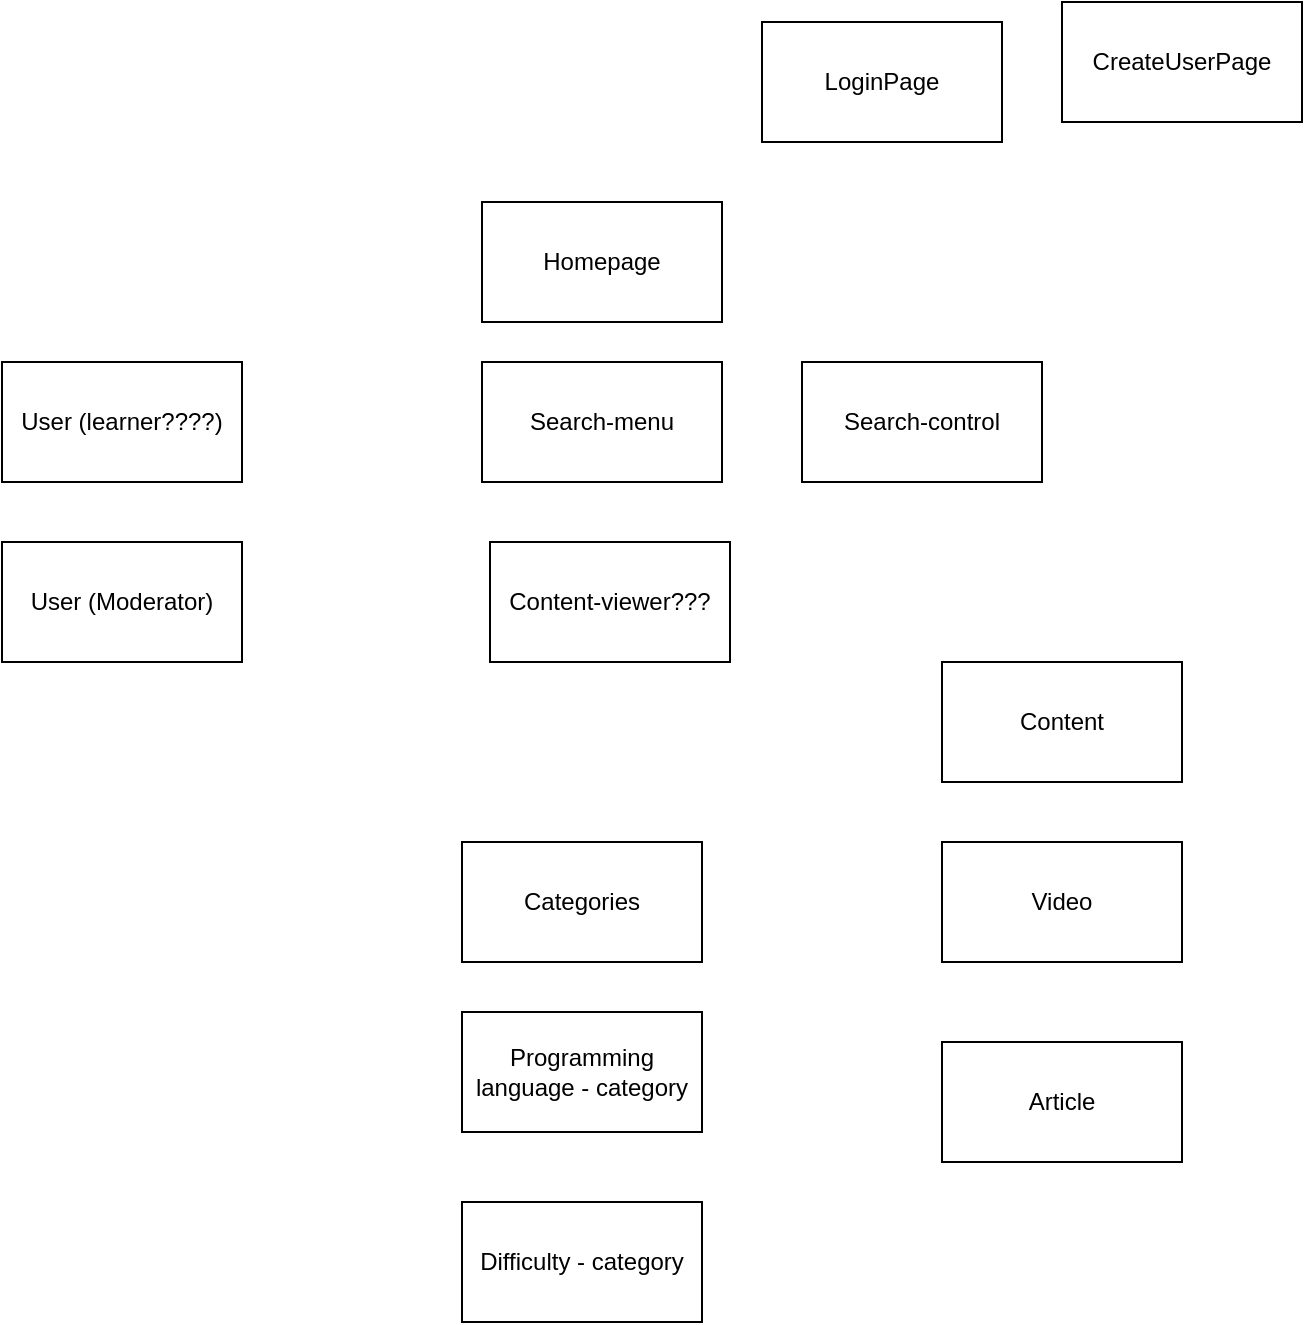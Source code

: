 <mxfile>
    <diagram id="C5RBs43oDa-KdzZeNtuy" name="Page-1">
        <mxGraphModel dx="683" dy="614" grid="1" gridSize="10" guides="1" tooltips="1" connect="1" arrows="1" fold="1" page="1" pageScale="1" pageWidth="827" pageHeight="1169" math="0" shadow="0">
            <root>
                <mxCell id="WIyWlLk6GJQsqaUBKTNV-0"/>
                <mxCell id="WIyWlLk6GJQsqaUBKTNV-1" parent="WIyWlLk6GJQsqaUBKTNV-0"/>
                <mxCell id="0" value="Search-menu" style="rounded=0;whiteSpace=wrap;html=1;" vertex="1" parent="WIyWlLk6GJQsqaUBKTNV-1">
                    <mxGeometry x="350" y="200" width="120" height="60" as="geometry"/>
                </mxCell>
                <mxCell id="1" value="Homepage" style="rounded=0;whiteSpace=wrap;html=1;" vertex="1" parent="WIyWlLk6GJQsqaUBKTNV-1">
                    <mxGeometry x="350" y="120" width="120" height="60" as="geometry"/>
                </mxCell>
                <mxCell id="2" value="User (learner????)" style="rounded=0;whiteSpace=wrap;html=1;" vertex="1" parent="WIyWlLk6GJQsqaUBKTNV-1">
                    <mxGeometry x="110" y="200" width="120" height="60" as="geometry"/>
                </mxCell>
                <mxCell id="3" value="Content-viewer???" style="rounded=0;whiteSpace=wrap;html=1;" vertex="1" parent="WIyWlLk6GJQsqaUBKTNV-1">
                    <mxGeometry x="354" y="290" width="120" height="60" as="geometry"/>
                </mxCell>
                <mxCell id="4" value="LoginPage" style="rounded=0;whiteSpace=wrap;html=1;" vertex="1" parent="WIyWlLk6GJQsqaUBKTNV-1">
                    <mxGeometry x="490" y="30" width="120" height="60" as="geometry"/>
                </mxCell>
                <mxCell id="5" value="CreateUserPage" style="rounded=0;whiteSpace=wrap;html=1;" vertex="1" parent="WIyWlLk6GJQsqaUBKTNV-1">
                    <mxGeometry x="640" y="20" width="120" height="60" as="geometry"/>
                </mxCell>
                <mxCell id="6" value="User (Moderator)" style="rounded=0;whiteSpace=wrap;html=1;" vertex="1" parent="WIyWlLk6GJQsqaUBKTNV-1">
                    <mxGeometry x="110" y="290" width="120" height="60" as="geometry"/>
                </mxCell>
                <mxCell id="7" value="Content" style="rounded=0;whiteSpace=wrap;html=1;" vertex="1" parent="WIyWlLk6GJQsqaUBKTNV-1">
                    <mxGeometry x="580" y="350" width="120" height="60" as="geometry"/>
                </mxCell>
                <mxCell id="8" value="Video" style="rounded=0;whiteSpace=wrap;html=1;" vertex="1" parent="WIyWlLk6GJQsqaUBKTNV-1">
                    <mxGeometry x="580" y="440" width="120" height="60" as="geometry"/>
                </mxCell>
                <mxCell id="9" value="Article" style="rounded=0;whiteSpace=wrap;html=1;" vertex="1" parent="WIyWlLk6GJQsqaUBKTNV-1">
                    <mxGeometry x="580" y="540" width="120" height="60" as="geometry"/>
                </mxCell>
                <mxCell id="10" value="Categories" style="rounded=0;whiteSpace=wrap;html=1;" vertex="1" parent="WIyWlLk6GJQsqaUBKTNV-1">
                    <mxGeometry x="340" y="440" width="120" height="60" as="geometry"/>
                </mxCell>
                <mxCell id="11" value="Programming language - category" style="rounded=0;whiteSpace=wrap;html=1;" vertex="1" parent="WIyWlLk6GJQsqaUBKTNV-1">
                    <mxGeometry x="340" y="525" width="120" height="60" as="geometry"/>
                </mxCell>
                <mxCell id="13" value="Difficulty - category" style="rounded=0;whiteSpace=wrap;html=1;" vertex="1" parent="WIyWlLk6GJQsqaUBKTNV-1">
                    <mxGeometry x="340" y="620" width="120" height="60" as="geometry"/>
                </mxCell>
                <mxCell id="14" value="Search-control" style="rounded=0;whiteSpace=wrap;html=1;" vertex="1" parent="WIyWlLk6GJQsqaUBKTNV-1">
                    <mxGeometry x="510" y="200" width="120" height="60" as="geometry"/>
                </mxCell>
            </root>
        </mxGraphModel>
    </diagram>
</mxfile>